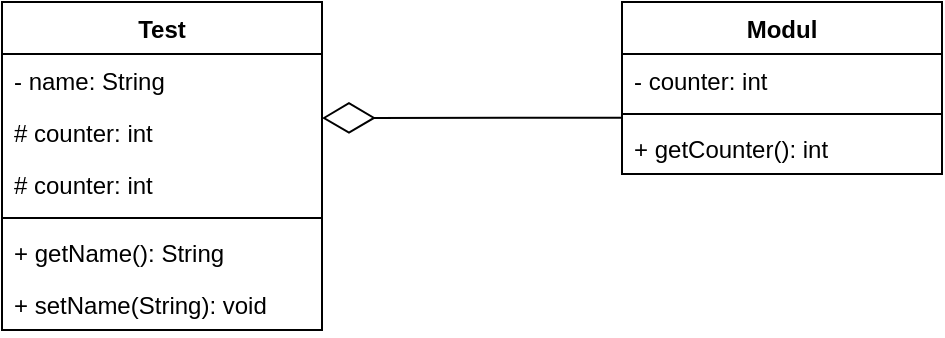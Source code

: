 <mxfile>
    <diagram id="lQabwX6sNOSmXpGL4heb" name="Beispiel Aggregation">
        <mxGraphModel dx="606" dy="283" grid="1" gridSize="10" guides="1" tooltips="1" connect="1" arrows="1" fold="1" page="1" pageScale="1" pageWidth="827" pageHeight="1169" math="0" shadow="0">
            <root>
                <mxCell id="0"/>
                <mxCell id="1" parent="0"/>
                <mxCell id="2" value="Test" style="swimlane;fontStyle=1;align=center;verticalAlign=top;childLayout=stackLayout;horizontal=1;startSize=26;horizontalStack=0;resizeParent=1;resizeParentMax=0;resizeLast=0;collapsible=1;marginBottom=0;" vertex="1" parent="1">
                    <mxGeometry x="120" y="120" width="160" height="164" as="geometry"/>
                </mxCell>
                <mxCell id="3" value="- name: String" style="text;strokeColor=none;fillColor=none;align=left;verticalAlign=top;spacingLeft=4;spacingRight=4;overflow=hidden;rotatable=0;points=[[0,0.5],[1,0.5]];portConstraint=eastwest;" vertex="1" parent="2">
                    <mxGeometry y="26" width="160" height="26" as="geometry"/>
                </mxCell>
                <mxCell id="6" value="# counter: int" style="text;strokeColor=none;fillColor=none;align=left;verticalAlign=top;spacingLeft=4;spacingRight=4;overflow=hidden;rotatable=0;points=[[0,0.5],[1,0.5]];portConstraint=eastwest;" vertex="1" parent="2">
                    <mxGeometry y="52" width="160" height="26" as="geometry"/>
                </mxCell>
                <mxCell id="17" value="# counter: int" style="text;strokeColor=none;fillColor=none;align=left;verticalAlign=top;spacingLeft=4;spacingRight=4;overflow=hidden;rotatable=0;points=[[0,0.5],[1,0.5]];portConstraint=eastwest;" vertex="1" parent="2">
                    <mxGeometry y="78" width="160" height="26" as="geometry"/>
                </mxCell>
                <mxCell id="4" value="" style="line;strokeWidth=1;fillColor=none;align=left;verticalAlign=middle;spacingTop=-1;spacingLeft=3;spacingRight=3;rotatable=0;labelPosition=right;points=[];portConstraint=eastwest;" vertex="1" parent="2">
                    <mxGeometry y="104" width="160" height="8" as="geometry"/>
                </mxCell>
                <mxCell id="5" value="+ getName(): String" style="text;strokeColor=none;fillColor=none;align=left;verticalAlign=top;spacingLeft=4;spacingRight=4;overflow=hidden;rotatable=0;points=[[0,0.5],[1,0.5]];portConstraint=eastwest;" vertex="1" parent="2">
                    <mxGeometry y="112" width="160" height="26" as="geometry"/>
                </mxCell>
                <mxCell id="9" value="+ setName(String): void" style="text;strokeColor=none;fillColor=none;align=left;verticalAlign=top;spacingLeft=4;spacingRight=4;overflow=hidden;rotatable=0;points=[[0,0.5],[1,0.5]];portConstraint=eastwest;" vertex="1" parent="2">
                    <mxGeometry y="138" width="160" height="26" as="geometry"/>
                </mxCell>
                <mxCell id="12" value="Modul" style="swimlane;fontStyle=1;align=center;verticalAlign=top;childLayout=stackLayout;horizontal=1;startSize=26;horizontalStack=0;resizeParent=1;resizeParentMax=0;resizeLast=0;collapsible=1;marginBottom=0;" vertex="1" parent="1">
                    <mxGeometry x="430" y="120" width="160" height="86" as="geometry"/>
                </mxCell>
                <mxCell id="13" value="- counter: int" style="text;strokeColor=none;fillColor=none;align=left;verticalAlign=top;spacingLeft=4;spacingRight=4;overflow=hidden;rotatable=0;points=[[0,0.5],[1,0.5]];portConstraint=eastwest;" vertex="1" parent="12">
                    <mxGeometry y="26" width="160" height="26" as="geometry"/>
                </mxCell>
                <mxCell id="14" value="" style="line;strokeWidth=1;fillColor=none;align=left;verticalAlign=middle;spacingTop=-1;spacingLeft=3;spacingRight=3;rotatable=0;labelPosition=right;points=[];portConstraint=eastwest;" vertex="1" parent="12">
                    <mxGeometry y="52" width="160" height="8" as="geometry"/>
                </mxCell>
                <mxCell id="15" value="+ getCounter(): int" style="text;strokeColor=none;fillColor=none;align=left;verticalAlign=top;spacingLeft=4;spacingRight=4;overflow=hidden;rotatable=0;points=[[0,0.5],[1,0.5]];portConstraint=eastwest;" vertex="1" parent="12">
                    <mxGeometry y="60" width="160" height="26" as="geometry"/>
                </mxCell>
                <mxCell id="16" value="" style="endArrow=diamondThin;endFill=0;endSize=24;html=1;exitX=0.002;exitY=-0.084;exitDx=0;exitDy=0;exitPerimeter=0;" edge="1" parent="1" source="15">
                    <mxGeometry width="160" relative="1" as="geometry">
                        <mxPoint x="270" y="220" as="sourcePoint"/>
                        <mxPoint x="280" y="178" as="targetPoint"/>
                    </mxGeometry>
                </mxCell>
            </root>
        </mxGraphModel>
    </diagram>
    <diagram name="Beispiel Assoziation" id="WCS8CsNu9a48jSepjbB4">
        <mxGraphModel dx="879" dy="411" grid="1" gridSize="10" guides="1" tooltips="1" connect="1" arrows="1" fold="1" page="1" pageScale="1" pageWidth="827" pageHeight="1169" math="0" shadow="0">
            <root>
                <mxCell id="vwjIWM2ggzOBCV4lkGnO-0"/>
                <mxCell id="vwjIWM2ggzOBCV4lkGnO-1" parent="vwjIWM2ggzOBCV4lkGnO-0"/>
                <mxCell id="vwjIWM2ggzOBCV4lkGnO-2" value="Test" style="swimlane;fontStyle=1;align=center;verticalAlign=top;childLayout=stackLayout;horizontal=1;startSize=26;horizontalStack=0;resizeParent=1;resizeParentMax=0;resizeLast=0;collapsible=1;marginBottom=0;" vertex="1" parent="vwjIWM2ggzOBCV4lkGnO-1">
                    <mxGeometry x="120" y="120" width="160" height="138" as="geometry">
                        <mxRectangle x="120" y="120" width="60" height="26" as="alternateBounds"/>
                    </mxGeometry>
                </mxCell>
                <mxCell id="vwjIWM2ggzOBCV4lkGnO-3" value="- name: String" style="text;strokeColor=none;fillColor=none;align=left;verticalAlign=top;spacingLeft=4;spacingRight=4;overflow=hidden;rotatable=0;points=[[0,0.5],[1,0.5]];portConstraint=eastwest;" vertex="1" parent="vwjIWM2ggzOBCV4lkGnO-2">
                    <mxGeometry y="26" width="160" height="26" as="geometry"/>
                </mxCell>
                <mxCell id="vwjIWM2ggzOBCV4lkGnO-4" value="- obj: Modul" style="text;strokeColor=none;fillColor=none;align=left;verticalAlign=top;spacingLeft=4;spacingRight=4;overflow=hidden;rotatable=0;points=[[0,0.5],[1,0.5]];portConstraint=eastwest;" vertex="1" parent="vwjIWM2ggzOBCV4lkGnO-2">
                    <mxGeometry y="52" width="160" height="26" as="geometry"/>
                </mxCell>
                <mxCell id="vwjIWM2ggzOBCV4lkGnO-6" value="" style="line;strokeWidth=1;fillColor=none;align=left;verticalAlign=middle;spacingTop=-1;spacingLeft=3;spacingRight=3;rotatable=0;labelPosition=right;points=[];portConstraint=eastwest;" vertex="1" parent="vwjIWM2ggzOBCV4lkGnO-2">
                    <mxGeometry y="78" width="160" height="8" as="geometry"/>
                </mxCell>
                <mxCell id="vwjIWM2ggzOBCV4lkGnO-7" value="+ getName(): String" style="text;strokeColor=none;fillColor=none;align=left;verticalAlign=top;spacingLeft=4;spacingRight=4;overflow=hidden;rotatable=0;points=[[0,0.5],[1,0.5]];portConstraint=eastwest;" vertex="1" parent="vwjIWM2ggzOBCV4lkGnO-2">
                    <mxGeometry y="86" width="160" height="26" as="geometry"/>
                </mxCell>
                <mxCell id="vwjIWM2ggzOBCV4lkGnO-8" value="+ setName(String): void" style="text;strokeColor=none;fillColor=none;align=left;verticalAlign=top;spacingLeft=4;spacingRight=4;overflow=hidden;rotatable=0;points=[[0,0.5],[1,0.5]];portConstraint=eastwest;" vertex="1" parent="vwjIWM2ggzOBCV4lkGnO-2">
                    <mxGeometry y="112" width="160" height="26" as="geometry"/>
                </mxCell>
                <mxCell id="vwjIWM2ggzOBCV4lkGnO-9" value="Modul" style="swimlane;fontStyle=1;align=center;verticalAlign=top;childLayout=stackLayout;horizontal=1;startSize=26;horizontalStack=0;resizeParent=1;resizeParentMax=0;resizeLast=0;collapsible=1;marginBottom=0;" vertex="1" parent="vwjIWM2ggzOBCV4lkGnO-1">
                    <mxGeometry x="500" y="140" width="160" height="86" as="geometry">
                        <mxRectangle x="400" y="120" width="70" height="26" as="alternateBounds"/>
                    </mxGeometry>
                </mxCell>
                <mxCell id="vwjIWM2ggzOBCV4lkGnO-10" value="- counter: int" style="text;strokeColor=none;fillColor=none;align=left;verticalAlign=top;spacingLeft=4;spacingRight=4;overflow=hidden;rotatable=0;points=[[0,0.5],[1,0.5]];portConstraint=eastwest;" vertex="1" parent="vwjIWM2ggzOBCV4lkGnO-9">
                    <mxGeometry y="26" width="160" height="26" as="geometry"/>
                </mxCell>
                <mxCell id="vwjIWM2ggzOBCV4lkGnO-11" value="" style="line;strokeWidth=1;fillColor=none;align=left;verticalAlign=middle;spacingTop=-1;spacingLeft=3;spacingRight=3;rotatable=0;labelPosition=right;points=[];portConstraint=eastwest;" vertex="1" parent="vwjIWM2ggzOBCV4lkGnO-9">
                    <mxGeometry y="52" width="160" height="8" as="geometry"/>
                </mxCell>
                <mxCell id="vwjIWM2ggzOBCV4lkGnO-12" value="+ getCounter(): int" style="text;strokeColor=none;fillColor=none;align=left;verticalAlign=top;spacingLeft=4;spacingRight=4;overflow=hidden;rotatable=0;points=[[0,0.5],[1,0.5]];portConstraint=eastwest;" vertex="1" parent="vwjIWM2ggzOBCV4lkGnO-9">
                    <mxGeometry y="60" width="160" height="26" as="geometry"/>
                </mxCell>
                <mxCell id="G2BCzNIA_Q1WlVxYzywq-0" value="" style="endArrow=open;endFill=1;endSize=12;html=1;entryX=0;entryY=-0.115;entryDx=0;entryDy=0;entryPerimeter=0;exitX=0.996;exitY=0.292;exitDx=0;exitDy=0;exitPerimeter=0;" edge="1" parent="vwjIWM2ggzOBCV4lkGnO-1" source="vwjIWM2ggzOBCV4lkGnO-6" target="vwjIWM2ggzOBCV4lkGnO-12">
                    <mxGeometry width="160" relative="1" as="geometry">
                        <mxPoint x="280" y="211" as="sourcePoint"/>
                        <mxPoint x="490" y="220" as="targetPoint"/>
                    </mxGeometry>
                </mxCell>
            </root>
        </mxGraphModel>
    </diagram>
</mxfile>